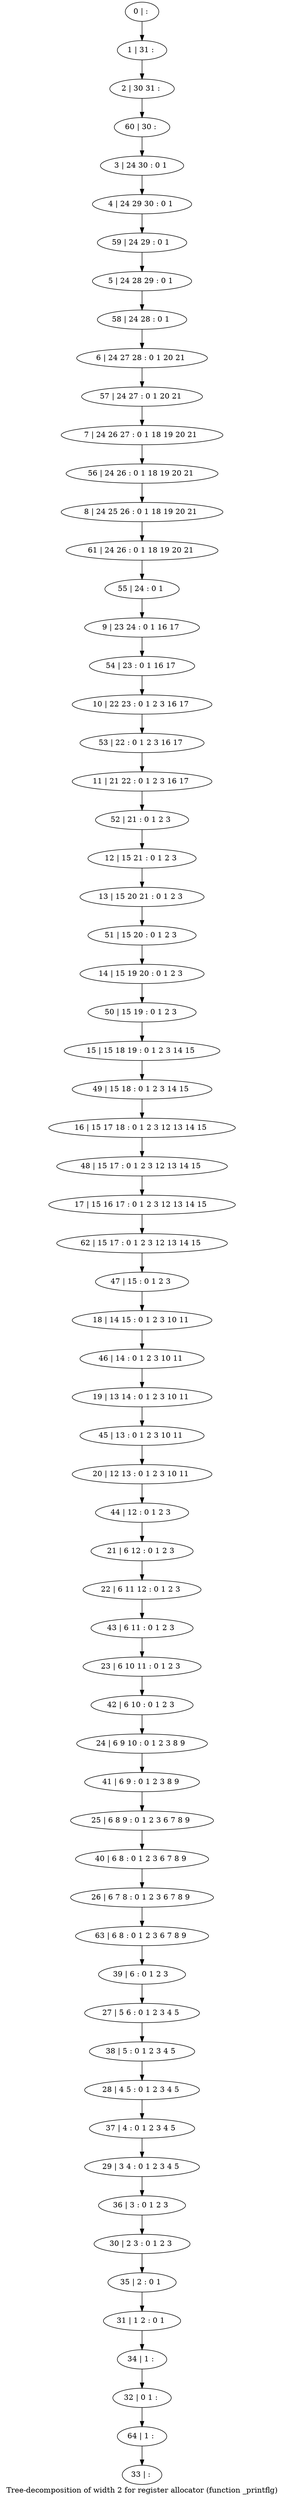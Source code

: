 digraph G {
graph [label="Tree-decomposition of width 2 for register allocator (function _printflg)"]
0[label="0 | : "];
1[label="1 | 31 : "];
2[label="2 | 30 31 : "];
3[label="3 | 24 30 : 0 1 "];
4[label="4 | 24 29 30 : 0 1 "];
5[label="5 | 24 28 29 : 0 1 "];
6[label="6 | 24 27 28 : 0 1 20 21 "];
7[label="7 | 24 26 27 : 0 1 18 19 20 21 "];
8[label="8 | 24 25 26 : 0 1 18 19 20 21 "];
9[label="9 | 23 24 : 0 1 16 17 "];
10[label="10 | 22 23 : 0 1 2 3 16 17 "];
11[label="11 | 21 22 : 0 1 2 3 16 17 "];
12[label="12 | 15 21 : 0 1 2 3 "];
13[label="13 | 15 20 21 : 0 1 2 3 "];
14[label="14 | 15 19 20 : 0 1 2 3 "];
15[label="15 | 15 18 19 : 0 1 2 3 14 15 "];
16[label="16 | 15 17 18 : 0 1 2 3 12 13 14 15 "];
17[label="17 | 15 16 17 : 0 1 2 3 12 13 14 15 "];
18[label="18 | 14 15 : 0 1 2 3 10 11 "];
19[label="19 | 13 14 : 0 1 2 3 10 11 "];
20[label="20 | 12 13 : 0 1 2 3 10 11 "];
21[label="21 | 6 12 : 0 1 2 3 "];
22[label="22 | 6 11 12 : 0 1 2 3 "];
23[label="23 | 6 10 11 : 0 1 2 3 "];
24[label="24 | 6 9 10 : 0 1 2 3 8 9 "];
25[label="25 | 6 8 9 : 0 1 2 3 6 7 8 9 "];
26[label="26 | 6 7 8 : 0 1 2 3 6 7 8 9 "];
27[label="27 | 5 6 : 0 1 2 3 4 5 "];
28[label="28 | 4 5 : 0 1 2 3 4 5 "];
29[label="29 | 3 4 : 0 1 2 3 4 5 "];
30[label="30 | 2 3 : 0 1 2 3 "];
31[label="31 | 1 2 : 0 1 "];
32[label="32 | 0 1 : "];
33[label="33 | : "];
34[label="34 | 1 : "];
35[label="35 | 2 : 0 1 "];
36[label="36 | 3 : 0 1 2 3 "];
37[label="37 | 4 : 0 1 2 3 4 5 "];
38[label="38 | 5 : 0 1 2 3 4 5 "];
39[label="39 | 6 : 0 1 2 3 "];
40[label="40 | 6 8 : 0 1 2 3 6 7 8 9 "];
41[label="41 | 6 9 : 0 1 2 3 8 9 "];
42[label="42 | 6 10 : 0 1 2 3 "];
43[label="43 | 6 11 : 0 1 2 3 "];
44[label="44 | 12 : 0 1 2 3 "];
45[label="45 | 13 : 0 1 2 3 10 11 "];
46[label="46 | 14 : 0 1 2 3 10 11 "];
47[label="47 | 15 : 0 1 2 3 "];
48[label="48 | 15 17 : 0 1 2 3 12 13 14 15 "];
49[label="49 | 15 18 : 0 1 2 3 14 15 "];
50[label="50 | 15 19 : 0 1 2 3 "];
51[label="51 | 15 20 : 0 1 2 3 "];
52[label="52 | 21 : 0 1 2 3 "];
53[label="53 | 22 : 0 1 2 3 16 17 "];
54[label="54 | 23 : 0 1 16 17 "];
55[label="55 | 24 : 0 1 "];
56[label="56 | 24 26 : 0 1 18 19 20 21 "];
57[label="57 | 24 27 : 0 1 20 21 "];
58[label="58 | 24 28 : 0 1 "];
59[label="59 | 24 29 : 0 1 "];
60[label="60 | 30 : "];
61[label="61 | 24 26 : 0 1 18 19 20 21 "];
62[label="62 | 15 17 : 0 1 2 3 12 13 14 15 "];
63[label="63 | 6 8 : 0 1 2 3 6 7 8 9 "];
64[label="64 | 1 : "];
0->1 ;
1->2 ;
3->4 ;
12->13 ;
21->22 ;
34->32 ;
31->34 ;
35->31 ;
30->35 ;
36->30 ;
29->36 ;
37->29 ;
28->37 ;
38->28 ;
27->38 ;
39->27 ;
40->26 ;
25->40 ;
41->25 ;
24->41 ;
42->24 ;
23->42 ;
43->23 ;
22->43 ;
44->21 ;
20->44 ;
45->20 ;
19->45 ;
46->19 ;
18->46 ;
47->18 ;
48->17 ;
16->48 ;
49->16 ;
15->49 ;
50->15 ;
14->50 ;
51->14 ;
13->51 ;
52->12 ;
11->52 ;
53->11 ;
10->53 ;
54->10 ;
9->54 ;
55->9 ;
56->8 ;
7->56 ;
57->7 ;
6->57 ;
58->6 ;
5->58 ;
59->5 ;
4->59 ;
60->3 ;
2->60 ;
61->55 ;
8->61 ;
62->47 ;
17->62 ;
63->39 ;
26->63 ;
64->33 ;
32->64 ;
}
